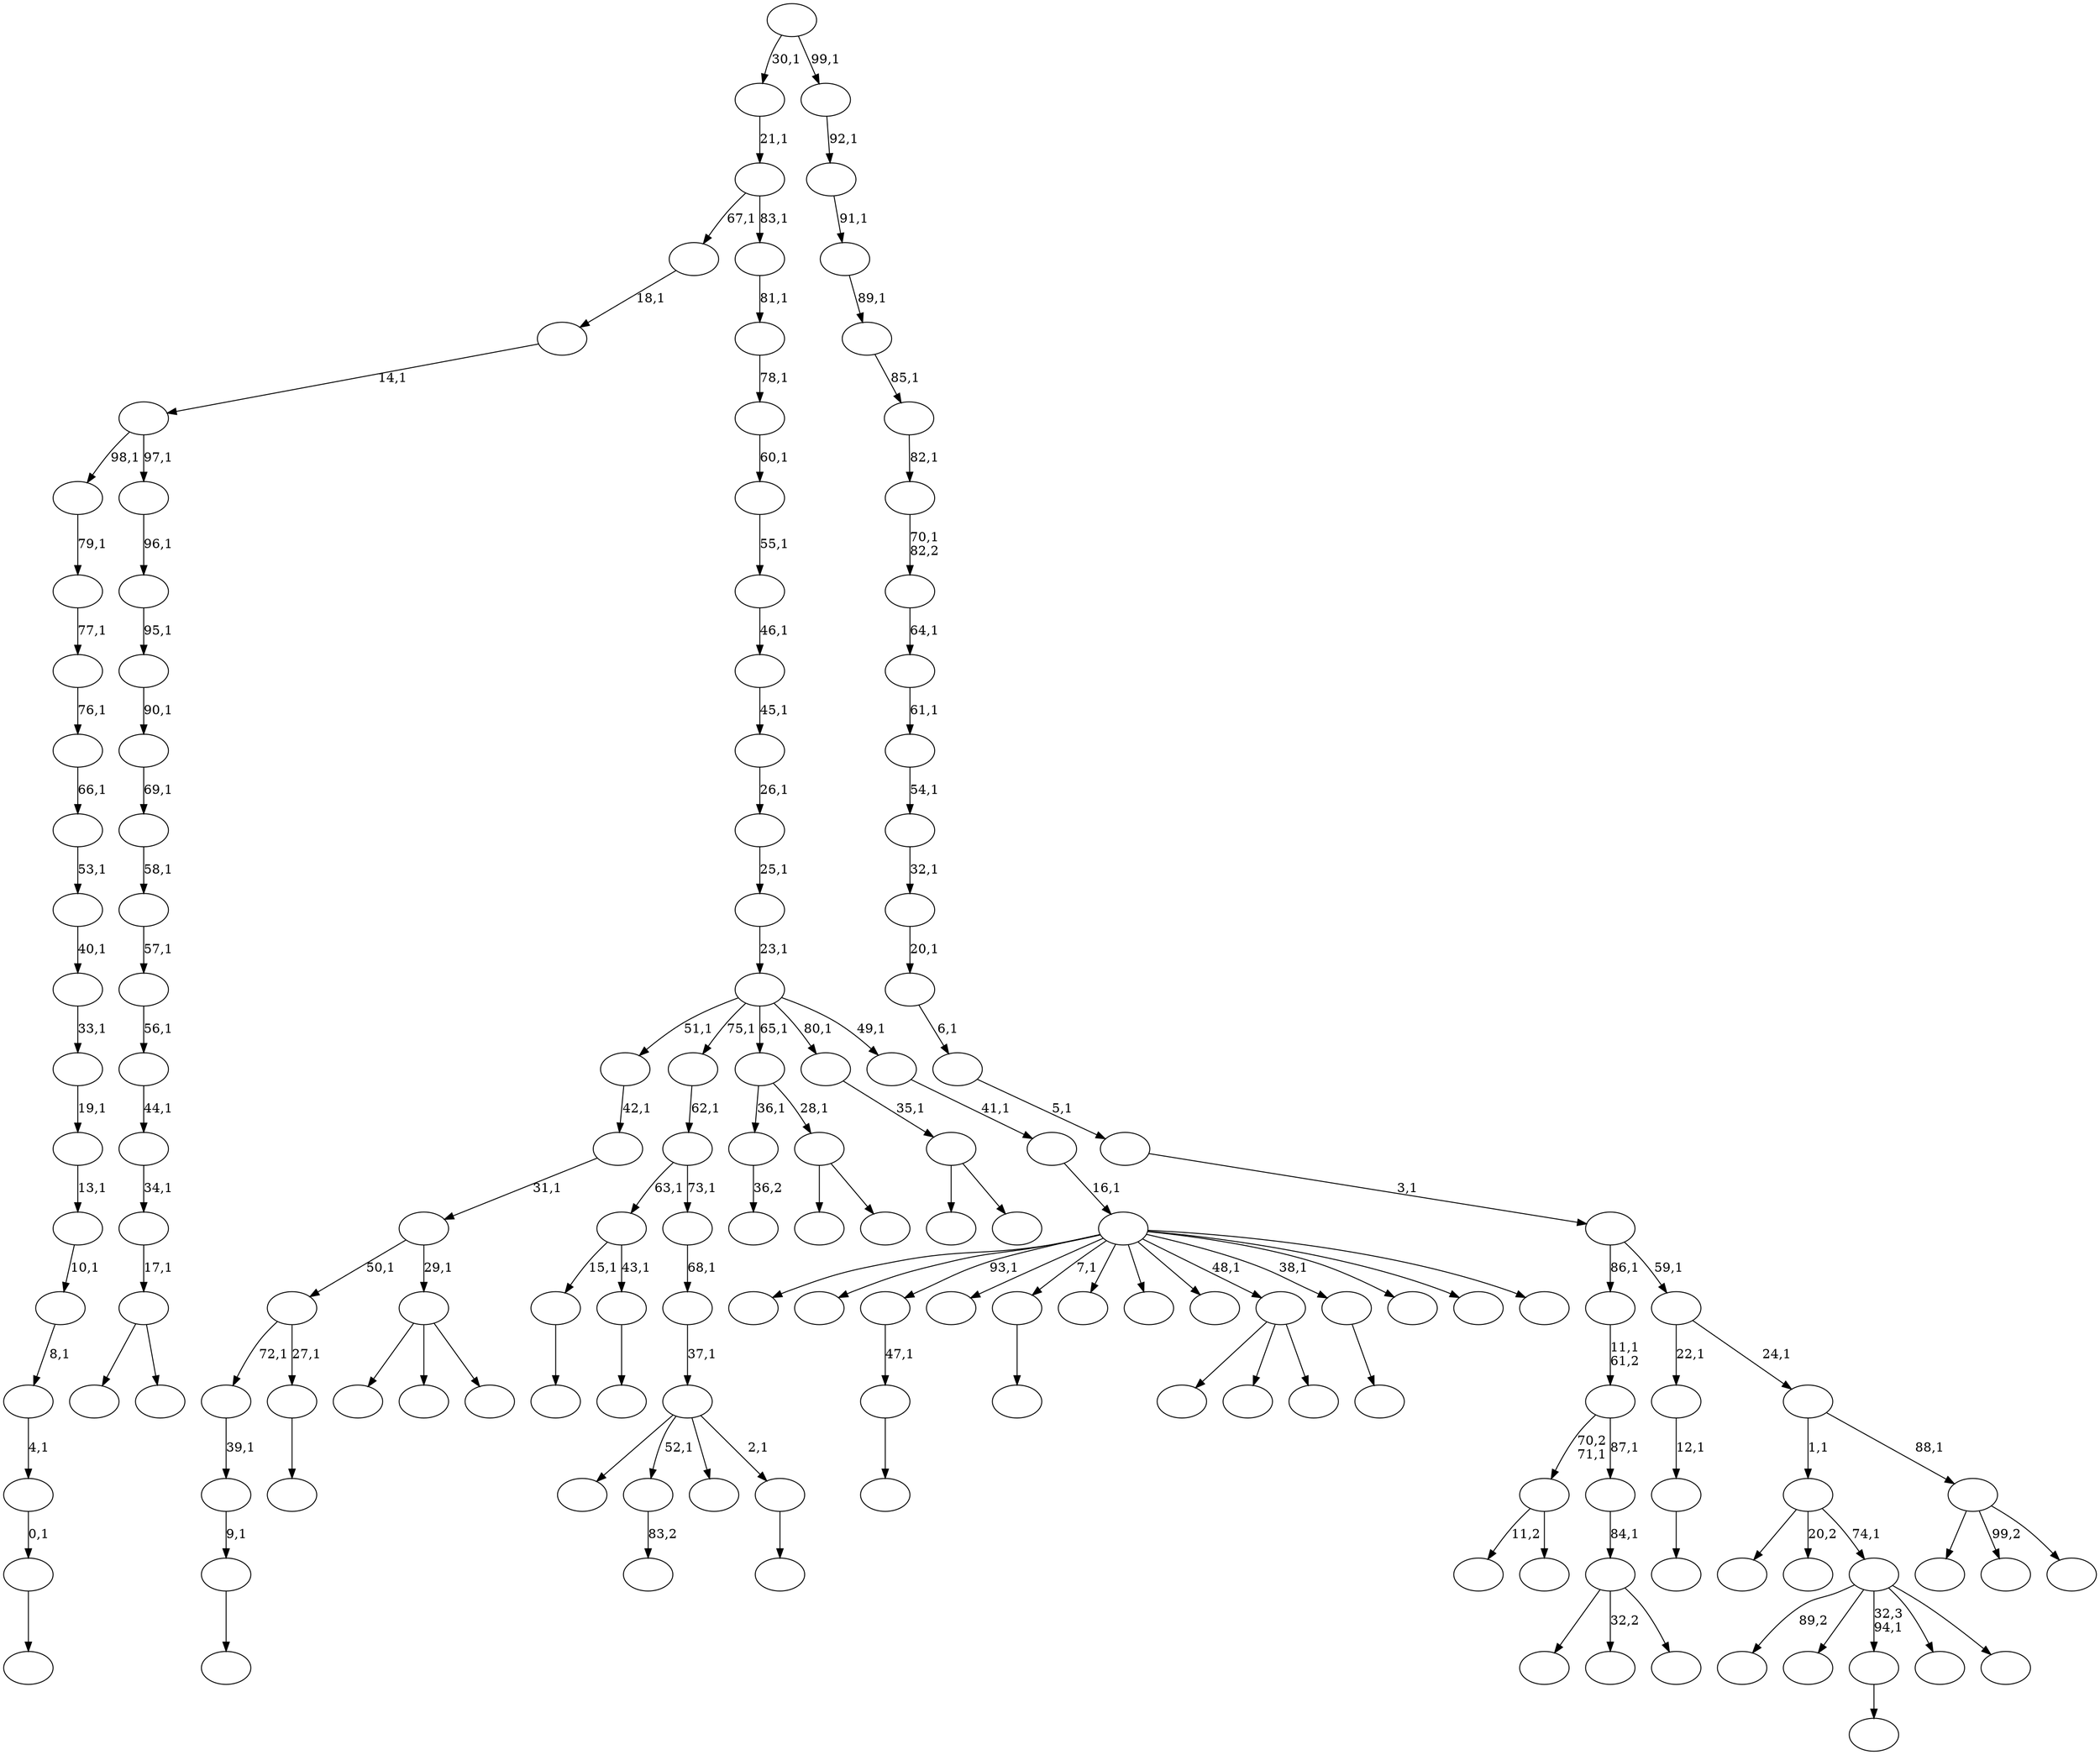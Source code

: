 digraph T {
	150 [label=""]
	149 [label=""]
	148 [label=""]
	147 [label=""]
	146 [label=""]
	145 [label=""]
	144 [label=""]
	143 [label=""]
	142 [label=""]
	141 [label=""]
	140 [label=""]
	139 [label=""]
	138 [label=""]
	137 [label=""]
	136 [label=""]
	135 [label=""]
	134 [label=""]
	133 [label=""]
	132 [label=""]
	131 [label=""]
	130 [label=""]
	129 [label=""]
	128 [label=""]
	127 [label=""]
	126 [label=""]
	125 [label=""]
	124 [label=""]
	123 [label=""]
	122 [label=""]
	121 [label=""]
	120 [label=""]
	119 [label=""]
	118 [label=""]
	117 [label=""]
	116 [label=""]
	115 [label=""]
	114 [label=""]
	113 [label=""]
	112 [label=""]
	111 [label=""]
	110 [label=""]
	109 [label=""]
	108 [label=""]
	107 [label=""]
	106 [label=""]
	105 [label=""]
	104 [label=""]
	103 [label=""]
	102 [label=""]
	101 [label=""]
	100 [label=""]
	99 [label=""]
	98 [label=""]
	97 [label=""]
	96 [label=""]
	95 [label=""]
	94 [label=""]
	93 [label=""]
	92 [label=""]
	91 [label=""]
	90 [label=""]
	89 [label=""]
	88 [label=""]
	87 [label=""]
	86 [label=""]
	85 [label=""]
	84 [label=""]
	83 [label=""]
	82 [label=""]
	81 [label=""]
	80 [label=""]
	79 [label=""]
	78 [label=""]
	77 [label=""]
	76 [label=""]
	75 [label=""]
	74 [label=""]
	73 [label=""]
	72 [label=""]
	71 [label=""]
	70 [label=""]
	69 [label=""]
	68 [label=""]
	67 [label=""]
	66 [label=""]
	65 [label=""]
	64 [label=""]
	63 [label=""]
	62 [label=""]
	61 [label=""]
	60 [label=""]
	59 [label=""]
	58 [label=""]
	57 [label=""]
	56 [label=""]
	55 [label=""]
	54 [label=""]
	53 [label=""]
	52 [label=""]
	51 [label=""]
	50 [label=""]
	49 [label=""]
	48 [label=""]
	47 [label=""]
	46 [label=""]
	45 [label=""]
	44 [label=""]
	43 [label=""]
	42 [label=""]
	41 [label=""]
	40 [label=""]
	39 [label=""]
	38 [label=""]
	37 [label=""]
	36 [label=""]
	35 [label=""]
	34 [label=""]
	33 [label=""]
	32 [label=""]
	31 [label=""]
	30 [label=""]
	29 [label=""]
	28 [label=""]
	27 [label=""]
	26 [label=""]
	25 [label=""]
	24 [label=""]
	23 [label=""]
	22 [label=""]
	21 [label=""]
	20 [label=""]
	19 [label=""]
	18 [label=""]
	17 [label=""]
	16 [label=""]
	15 [label=""]
	14 [label=""]
	13 [label=""]
	12 [label=""]
	11 [label=""]
	10 [label=""]
	9 [label=""]
	8 [label=""]
	7 [label=""]
	6 [label=""]
	5 [label=""]
	4 [label=""]
	3 [label=""]
	2 [label=""]
	1 [label=""]
	0 [label=""]
	148 -> 149 [label=""]
	147 -> 148 [label="9,1"]
	146 -> 147 [label="39,1"]
	141 -> 142 [label=""]
	140 -> 141 [label="0,1"]
	139 -> 140 [label="4,1"]
	138 -> 139 [label="8,1"]
	137 -> 138 [label="10,1"]
	136 -> 137 [label="13,1"]
	135 -> 136 [label="19,1"]
	134 -> 135 [label="33,1"]
	133 -> 134 [label="40,1"]
	132 -> 133 [label="53,1"]
	131 -> 132 [label="66,1"]
	130 -> 131 [label="76,1"]
	129 -> 130 [label="77,1"]
	128 -> 129 [label="79,1"]
	123 -> 124 [label="36,2"]
	120 -> 121 [label=""]
	119 -> 120 [label="47,1"]
	116 -> 117 [label=""]
	111 -> 112 [label="83,2"]
	109 -> 110 [label=""]
	108 -> 146 [label="72,1"]
	108 -> 109 [label="27,1"]
	105 -> 106 [label=""]
	103 -> 150 [label=""]
	103 -> 115 [label=""]
	103 -> 104 [label=""]
	102 -> 108 [label="50,1"]
	102 -> 103 [label="29,1"]
	101 -> 102 [label="31,1"]
	100 -> 101 [label="42,1"]
	98 -> 125 [label="11,2"]
	98 -> 99 [label=""]
	91 -> 92 [label=""]
	90 -> 91 [label="12,1"]
	85 -> 86 [label=""]
	84 -> 105 [label="15,1"]
	84 -> 85 [label="43,1"]
	81 -> 82 [label=""]
	80 -> 113 [label=""]
	80 -> 111 [label="52,1"]
	80 -> 93 [label=""]
	80 -> 81 [label="2,1"]
	79 -> 80 [label="37,1"]
	78 -> 79 [label="68,1"]
	77 -> 84 [label="63,1"]
	77 -> 78 [label="73,1"]
	76 -> 77 [label="62,1"]
	74 -> 114 [label=""]
	74 -> 107 [label=""]
	74 -> 75 [label=""]
	72 -> 144 [label=""]
	72 -> 127 [label="32,2"]
	72 -> 73 [label=""]
	71 -> 72 [label="84,1"]
	70 -> 98 [label="70,2\n71,1"]
	70 -> 71 [label="87,1"]
	69 -> 70 [label="11,1\n61,2"]
	67 -> 89 [label=""]
	67 -> 68 [label=""]
	66 -> 67 [label="17,1"]
	65 -> 66 [label="34,1"]
	64 -> 65 [label="44,1"]
	63 -> 64 [label="56,1"]
	62 -> 63 [label="57,1"]
	61 -> 62 [label="58,1"]
	60 -> 61 [label="69,1"]
	59 -> 60 [label="90,1"]
	58 -> 59 [label="95,1"]
	57 -> 58 [label="96,1"]
	56 -> 128 [label="98,1"]
	56 -> 57 [label="97,1"]
	55 -> 56 [label="14,1"]
	54 -> 55 [label="18,1"]
	52 -> 87 [label=""]
	52 -> 53 [label=""]
	51 -> 123 [label="36,1"]
	51 -> 52 [label="28,1"]
	48 -> 49 [label=""]
	46 -> 47 [label=""]
	42 -> 88 [label=""]
	42 -> 43 [label=""]
	41 -> 42 [label="35,1"]
	37 -> 94 [label="89,2"]
	37 -> 50 [label=""]
	37 -> 48 [label="32,3\n94,1"]
	37 -> 40 [label=""]
	37 -> 38 [label=""]
	36 -> 143 [label=""]
	36 -> 95 [label="20,2"]
	36 -> 37 [label="74,1"]
	34 -> 145 [label=""]
	34 -> 122 [label=""]
	34 -> 119 [label="93,1"]
	34 -> 118 [label=""]
	34 -> 116 [label="7,1"]
	34 -> 97 [label=""]
	34 -> 96 [label=""]
	34 -> 83 [label=""]
	34 -> 74 [label="48,1"]
	34 -> 46 [label="38,1"]
	34 -> 45 [label=""]
	34 -> 39 [label=""]
	34 -> 35 [label=""]
	33 -> 34 [label="16,1"]
	32 -> 33 [label="41,1"]
	31 -> 100 [label="51,1"]
	31 -> 76 [label="75,1"]
	31 -> 51 [label="65,1"]
	31 -> 41 [label="80,1"]
	31 -> 32 [label="49,1"]
	30 -> 31 [label="23,1"]
	29 -> 30 [label="25,1"]
	28 -> 29 [label="26,1"]
	27 -> 28 [label="45,1"]
	26 -> 27 [label="46,1"]
	25 -> 26 [label="55,1"]
	24 -> 25 [label="60,1"]
	23 -> 24 [label="78,1"]
	22 -> 23 [label="81,1"]
	21 -> 54 [label="67,1"]
	21 -> 22 [label="83,1"]
	20 -> 21 [label="21,1"]
	18 -> 126 [label=""]
	18 -> 44 [label="99,2"]
	18 -> 19 [label=""]
	17 -> 36 [label="1,1"]
	17 -> 18 [label="88,1"]
	16 -> 90 [label="22,1"]
	16 -> 17 [label="24,1"]
	15 -> 69 [label="86,1"]
	15 -> 16 [label="59,1"]
	14 -> 15 [label="3,1"]
	13 -> 14 [label="5,1"]
	12 -> 13 [label="6,1"]
	11 -> 12 [label="20,1"]
	10 -> 11 [label="32,1"]
	9 -> 10 [label="54,1"]
	8 -> 9 [label="61,1"]
	7 -> 8 [label="64,1"]
	6 -> 7 [label="70,1\n82,2"]
	5 -> 6 [label="82,1"]
	4 -> 5 [label="85,1"]
	3 -> 4 [label="89,1"]
	2 -> 3 [label="91,1"]
	1 -> 2 [label="92,1"]
	0 -> 20 [label="30,1"]
	0 -> 1 [label="99,1"]
}
